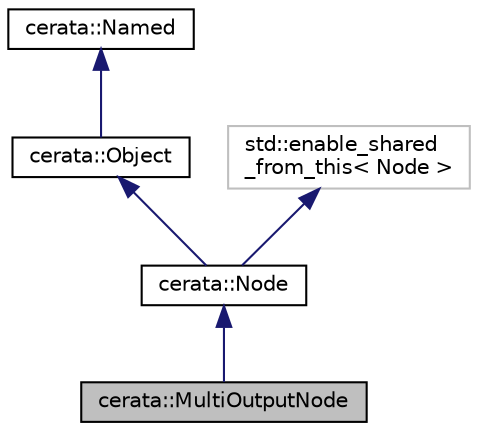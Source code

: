 digraph "cerata::MultiOutputNode"
{
 // LATEX_PDF_SIZE
  edge [fontname="Helvetica",fontsize="10",labelfontname="Helvetica",labelfontsize="10"];
  node [fontname="Helvetica",fontsize="10",shape=record];
  Node1 [label="cerata::MultiOutputNode",height=0.2,width=0.4,color="black", fillcolor="grey75", style="filled", fontcolor="black",tooltip="A no-input, multiple-outputs node."];
  Node2 -> Node1 [dir="back",color="midnightblue",fontsize="10",style="solid",fontname="Helvetica"];
  Node2 [label="cerata::Node",height=0.2,width=0.4,color="black", fillcolor="white", style="filled",URL="$classcerata_1_1_node.html",tooltip="A node."];
  Node3 -> Node2 [dir="back",color="midnightblue",fontsize="10",style="solid",fontname="Helvetica"];
  Node3 [label="cerata::Object",height=0.2,width=0.4,color="black", fillcolor="white", style="filled",URL="$classcerata_1_1_object.html",tooltip="A Cerata Object on a graph."];
  Node4 -> Node3 [dir="back",color="midnightblue",fontsize="10",style="solid",fontname="Helvetica"];
  Node4 [label="cerata::Named",height=0.2,width=0.4,color="black", fillcolor="white", style="filled",URL="$structcerata_1_1_named.html",tooltip="Convenience structure for anything that is named. Names are case-sensitive."];
  Node5 -> Node2 [dir="back",color="midnightblue",fontsize="10",style="solid",fontname="Helvetica"];
  Node5 [label="std::enable_shared\l_from_this\< Node \>",height=0.2,width=0.4,color="grey75", fillcolor="white", style="filled",tooltip=" "];
}

